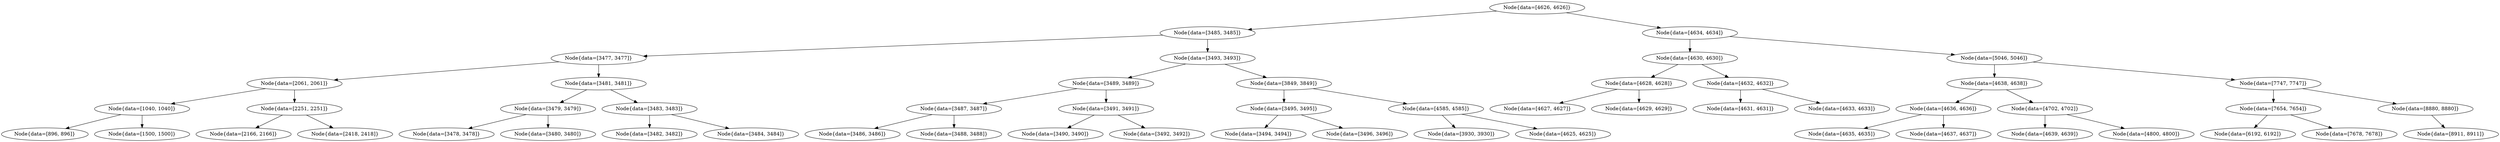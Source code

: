 digraph G{
555135633 [label="Node{data=[4626, 4626]}"]
555135633 -> 872474028
872474028 [label="Node{data=[3485, 3485]}"]
872474028 -> 320957474
320957474 [label="Node{data=[3477, 3477]}"]
320957474 -> 579188111
579188111 [label="Node{data=[2061, 2061]}"]
579188111 -> 907217268
907217268 [label="Node{data=[1040, 1040]}"]
907217268 -> 93169567
93169567 [label="Node{data=[896, 896]}"]
907217268 -> 492145520
492145520 [label="Node{data=[1500, 1500]}"]
579188111 -> 309554328
309554328 [label="Node{data=[2251, 2251]}"]
309554328 -> 1015389963
1015389963 [label="Node{data=[2166, 2166]}"]
309554328 -> 1423730267
1423730267 [label="Node{data=[2418, 2418]}"]
320957474 -> 1701013947
1701013947 [label="Node{data=[3481, 3481]}"]
1701013947 -> 1828572707
1828572707 [label="Node{data=[3479, 3479]}"]
1828572707 -> 2081454448
2081454448 [label="Node{data=[3478, 3478]}"]
1828572707 -> 1263089175
1263089175 [label="Node{data=[3480, 3480]}"]
1701013947 -> 899260532
899260532 [label="Node{data=[3483, 3483]}"]
899260532 -> 932703282
932703282 [label="Node{data=[3482, 3482]}"]
899260532 -> 1211353161
1211353161 [label="Node{data=[3484, 3484]}"]
872474028 -> 1254667990
1254667990 [label="Node{data=[3493, 3493]}"]
1254667990 -> 841623035
841623035 [label="Node{data=[3489, 3489]}"]
841623035 -> 978627056
978627056 [label="Node{data=[3487, 3487]}"]
978627056 -> 1827884915
1827884915 [label="Node{data=[3486, 3486]}"]
978627056 -> 1669478973
1669478973 [label="Node{data=[3488, 3488]}"]
841623035 -> 14995019
14995019 [label="Node{data=[3491, 3491]}"]
14995019 -> 534838414
534838414 [label="Node{data=[3490, 3490]}"]
14995019 -> 1772003542
1772003542 [label="Node{data=[3492, 3492]}"]
1254667990 -> 465517578
465517578 [label="Node{data=[3849, 3849]}"]
465517578 -> 1024405408
1024405408 [label="Node{data=[3495, 3495]}"]
1024405408 -> 622047235
622047235 [label="Node{data=[3494, 3494]}"]
1024405408 -> 966208615
966208615 [label="Node{data=[3496, 3496]}"]
465517578 -> 1537869875
1537869875 [label="Node{data=[4585, 4585]}"]
1537869875 -> 521948873
521948873 [label="Node{data=[3930, 3930]}"]
1537869875 -> 666334849
666334849 [label="Node{data=[4625, 4625]}"]
555135633 -> 658739716
658739716 [label="Node{data=[4634, 4634]}"]
658739716 -> 740552015
740552015 [label="Node{data=[4630, 4630]}"]
740552015 -> 1370788868
1370788868 [label="Node{data=[4628, 4628]}"]
1370788868 -> 1294721997
1294721997 [label="Node{data=[4627, 4627]}"]
1370788868 -> 1992530910
1992530910 [label="Node{data=[4629, 4629]}"]
740552015 -> 1161386460
1161386460 [label="Node{data=[4632, 4632]}"]
1161386460 -> 819524043
819524043 [label="Node{data=[4631, 4631]}"]
1161386460 -> 578771350
578771350 [label="Node{data=[4633, 4633]}"]
658739716 -> 1216883564
1216883564 [label="Node{data=[5046, 5046]}"]
1216883564 -> 1206942744
1206942744 [label="Node{data=[4638, 4638]}"]
1206942744 -> 819039108
819039108 [label="Node{data=[4636, 4636]}"]
819039108 -> 1757075425
1757075425 [label="Node{data=[4635, 4635]}"]
819039108 -> 1642091217
1642091217 [label="Node{data=[4637, 4637]}"]
1206942744 -> 624226889
624226889 [label="Node{data=[4702, 4702]}"]
624226889 -> 419807424
419807424 [label="Node{data=[4639, 4639]}"]
624226889 -> 658381278
658381278 [label="Node{data=[4800, 4800]}"]
1216883564 -> 1143714098
1143714098 [label="Node{data=[7747, 7747]}"]
1143714098 -> 1183819076
1183819076 [label="Node{data=[7654, 7654]}"]
1183819076 -> 1908108949
1908108949 [label="Node{data=[6192, 6192]}"]
1183819076 -> 647788949
647788949 [label="Node{data=[7678, 7678]}"]
1143714098 -> 1059581525
1059581525 [label="Node{data=[8880, 8880]}"]
1059581525 -> 79288688
79288688 [label="Node{data=[8911, 8911]}"]
}